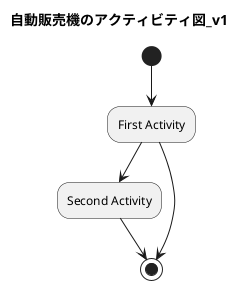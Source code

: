 @startuml

/' Default Style
'/

scale 1
skinparam DefaultFontName メイリオ
skinparam shadowing false

/' Title
'/

title 自動販売機のアクティビティ図_v1

/' Activity Diagram
'/

(*) --> "First Activity"

"First Activity" --> "Second Activity"

"Second Activity" --> (*)

"First Activity" --> (*)

@enduml
